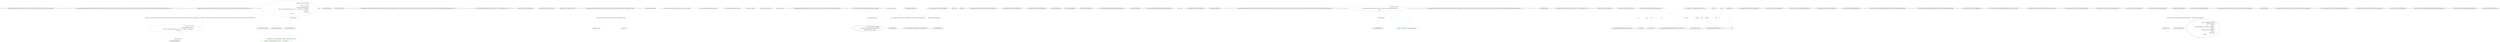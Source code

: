 digraph  {
m0_3 [cluster="System.Collections.Generic.IEnumerable<TSource>.Pairwise<TSource, TResult>(System.Func<TSource, TSource, TResult>)", file="Scalar.cs", label="Entry System.Collections.Generic.IEnumerable<TSource>.Pairwise<TSource, TResult>(System.Func<TSource, TSource, TResult>)", span="24-24"];
m0_11 [cluster="lambda expression", file="Scalar.cs", label="Entry lambda expression", span="18-19"];
m0_4 [cluster="lambda expression", file="Scalar.cs", label="Entry lambda expression", span="16-20"];
m0_5 [cluster="lambda expression", color=green, community=1, file="Scalar.cs", label="f.IsName() && s.IsValue()\r\n                            ? typeLookup(f.Text).Return(info =>\r\n                                    info.Item1 == DescriptorType.Scalar ? new[] { f, s } : new Token[] { }, new Token[] { })\r\n                                    : new Token[] { }", prediction=0, span="17-20"];
m0_6 [cluster="lambda expression", file="Scalar.cs", label="Exit lambda expression", span="16-20"];
m0_12 [cluster="lambda expression", color=green, community=0, file="Scalar.cs", label="info.Item1 == DescriptorType.Scalar ? new[] { f, s } : new Token[] { }", prediction=1, span="19-19"];
m0_13 [cluster="lambda expression", file="Scalar.cs", label="Exit lambda expression", span="18-19"];
m0_0 [cluster="CommandLine.Core.Scalar.Partition(System.Collections.Generic.IEnumerable<CommandLine.Core.Token>, System.Func<string, CommandLine.Infrastructure.Maybe<System.Tuple<CommandLine.Core.DescriptorType, CommandLine.Infrastructure.Maybe<int>>>>)", file="Scalar.cs", label="Entry CommandLine.Core.Scalar.Partition(System.Collections.Generic.IEnumerable<CommandLine.Core.Token>, System.Func<string, CommandLine.Infrastructure.Maybe<System.Tuple<CommandLine.Core.DescriptorType, CommandLine.Infrastructure.Maybe<int>>>>)", span="11-11"];
m0_1 [cluster="CommandLine.Core.Scalar.Partition(System.Collections.Generic.IEnumerable<CommandLine.Core.Token>, System.Func<string, CommandLine.Infrastructure.Maybe<System.Tuple<CommandLine.Core.DescriptorType, CommandLine.Infrastructure.Maybe<int>>>>)", color=green, community=1, file="Scalar.cs", label="return from tseq in tokens.Pairwise(\r\n                (f, s) =>\r\n                        f.IsName() && s.IsValue()\r\n                            ? typeLookup(f.Text).Return(info =>\r\n                                    info.Item1 == DescriptorType.Scalar ? new[] { f, s } : new Token[] { }, new Token[] { })\r\n                                    : new Token[] { })\r\n                   from t in tseq\r\n                   select t;", prediction=2, span="15-22"];
m0_2 [cluster="CommandLine.Core.Scalar.Partition(System.Collections.Generic.IEnumerable<CommandLine.Core.Token>, System.Func<string, CommandLine.Infrastructure.Maybe<System.Tuple<CommandLine.Core.DescriptorType, CommandLine.Infrastructure.Maybe<int>>>>)", file="Scalar.cs", label="Exit CommandLine.Core.Scalar.Partition(System.Collections.Generic.IEnumerable<CommandLine.Core.Token>, System.Func<string, CommandLine.Infrastructure.Maybe<System.Tuple<CommandLine.Core.DescriptorType, CommandLine.Infrastructure.Maybe<int>>>>)", span="11-11"];
m0_10 [cluster="CommandLine.Infrastructure.Maybe<T1>.Return<T1, T2>(System.Func<T1, T2>, T2)", file="Scalar.cs", label="Entry CommandLine.Infrastructure.Maybe<T1>.Return<T1, T2>(System.Func<T1, T2>, T2)", span="103-103"];
m0_7 [cluster="CommandLine.Core.Token.IsName()", file="Scalar.cs", label="Entry CommandLine.Core.Token.IsName()", span="72-72"];
m0_8 [cluster="CommandLine.Core.Token.IsValue()", file="Scalar.cs", label="Entry CommandLine.Core.Token.IsValue()", span="77-77"];
m0_9 [cluster="System.Func<T, TResult>.Invoke(T)", file="Scalar.cs", label="Entry System.Func<T, TResult>.Invoke(T)", span="0-0"];
m0_14 [file="Scalar.cs", label="System.Func<string, CommandLine.Infrastructure.Maybe<System.Tuple<CommandLine.Core.DescriptorType, CommandLine.Infrastructure.Maybe<int>>>>", span=""];
m0_15 [file="Scalar.cs", label="CommandLine.Core.Token", span=""];
m0_16 [file="Scalar.cs", label="CommandLine.Core.Token", span=""];
m1_0 [cluster="CommandLine.Text.Example.Example(string, System.Collections.Generic.IEnumerable<CommandLine.UnParserSettings>, object)", file="Sequence.cs", label="Entry CommandLine.Text.Example.Example(string, System.Collections.Generic.IEnumerable<CommandLine.UnParserSettings>, object)", span="16-16"];
m1_1 [cluster="CommandLine.Text.Example.Example(string, System.Collections.Generic.IEnumerable<CommandLine.UnParserSettings>, object)", color=green, community=0, file="Sequence.cs", label="string.IsNullOrEmpty(helpText)", prediction=3, span="18-18"];
m1_2 [cluster="CommandLine.Text.Example.Example(string, System.Collections.Generic.IEnumerable<CommandLine.UnParserSettings>, object)", color=green, community=0, file="Sequence.cs", label="throw new ArgumentException(''helpText can't be null or empty'', ''helpText'');", prediction=4, span="18-18"];
m1_3 [cluster="CommandLine.Text.Example.Example(string, System.Collections.Generic.IEnumerable<CommandLine.UnParserSettings>, object)", color=green, community=0, file="Sequence.cs", label="formatStyles == null", prediction=5, span="19-19"];
m1_4 [cluster="CommandLine.Text.Example.Example(string, System.Collections.Generic.IEnumerable<CommandLine.UnParserSettings>, object)", color=green, community=0, file="Sequence.cs", label="throw new ArgumentNullException(''formatStyles'');", prediction=6, span="19-19"];
m1_5 [cluster="CommandLine.Text.Example.Example(string, System.Collections.Generic.IEnumerable<CommandLine.UnParserSettings>, object)", color=green, community=0, file="Sequence.cs", label="sample == null", prediction=5, span="20-20"];
m1_6 [cluster="CommandLine.Text.Example.Example(string, System.Collections.Generic.IEnumerable<CommandLine.UnParserSettings>, object)", color=green, community=0, file="Sequence.cs", label="throw new ArgumentNullException(''sample'');", prediction=8, span="20-20"];
m1_7 [cluster="CommandLine.Text.Example.Example(string, System.Collections.Generic.IEnumerable<CommandLine.UnParserSettings>, object)", color=green, community=0, file="Sequence.cs", label="this.helpText = helpText", prediction=9, span="22-22"];
m1_8 [cluster="CommandLine.Text.Example.Example(string, System.Collections.Generic.IEnumerable<CommandLine.UnParserSettings>, object)", color=green, community=0, file="Sequence.cs", label="this.formatStyles = formatStyles", prediction=10, span="23-23"];
m1_9 [cluster="CommandLine.Text.Example.Example(string, System.Collections.Generic.IEnumerable<CommandLine.UnParserSettings>, object)", color=green, community=0, file="Sequence.cs", label="this.sample = sample", prediction=11, span="24-24"];
m1_10 [cluster="CommandLine.Text.Example.Example(string, System.Collections.Generic.IEnumerable<CommandLine.UnParserSettings>, object)", file="Sequence.cs", label="Exit CommandLine.Text.Example.Example(string, System.Collections.Generic.IEnumerable<CommandLine.UnParserSettings>, object)", span="16-16"];
m1_24 [cluster="CommandLine.Text.Example.Equals(CommandLine.Text.Example)", file="Sequence.cs", label="Entry CommandLine.Text.Example.Equals(CommandLine.Text.Example)", span="82-82"];
m1_32 [cluster="CommandLine.Text.Example.Equals(CommandLine.Text.Example)", file="Sequence.cs", label="return HelpText.Equals(other.HelpText)\r\n                && FormatStyles.SequenceEqual(other.FormatStyles)\r\n                && Sample.Equals(other.Sample);", span="89-91"];
m1_30 [cluster="CommandLine.Text.Example.Equals(CommandLine.Text.Example)", file="Sequence.cs", label="other == null", span="84-84"];
m1_31 [cluster="CommandLine.Text.Example.Equals(CommandLine.Text.Example)", file="Sequence.cs", label="return false;", span="86-86"];
m1_33 [cluster="CommandLine.Text.Example.Equals(CommandLine.Text.Example)", file="Sequence.cs", label="Exit CommandLine.Text.Example.Equals(CommandLine.Text.Example)", span="82-82"];
m1_26 [cluster="CommandLine.Text.Example.GetHashCode()", file="Sequence.cs", label="Entry CommandLine.Text.Example.GetHashCode()", span="72-72"];
m1_27 [cluster="CommandLine.Text.Example.GetHashCode()", file="Sequence.cs", label="return new { HelpText, FormatStyles, Sample }.GetHashCode();", span="74-74"];
m1_28 [cluster="CommandLine.Text.Example.GetHashCode()", file="Sequence.cs", label="Exit CommandLine.Text.Example.GetHashCode()", span="72-72"];
m1_25 [cluster="object.Equals(object)", file="Sequence.cs", label="Entry object.Equals(object)", span="0-0"];
m1_34 [cluster="string.Equals(string)", file="Sequence.cs", label="Entry string.Equals(string)", span="0-0"];
m1_11 [cluster="string.IsNullOrEmpty(string)", file="Sequence.cs", label="Entry string.IsNullOrEmpty(string)", span="0-0"];
m1_12 [cluster="System.ArgumentException.ArgumentException(string, string)", file="Sequence.cs", label="Entry System.ArgumentException.ArgumentException(string, string)", span="0-0"];
m1_35 [cluster="Unk.SequenceEqual", file="Sequence.cs", label="Entry Unk.SequenceEqual", span=""];
m1_13 [cluster="System.ArgumentNullException.ArgumentNullException(string)", file="Sequence.cs", label="Entry System.ArgumentNullException.ArgumentNullException(string)", span="0-0"];
m1_18 [cluster="CommandLine.Text.Example.Equals(object)", file="Sequence.cs", label="Entry CommandLine.Text.Example.Equals(object)", span="57-57"];
m1_19 [cluster="CommandLine.Text.Example.Equals(object)", color=green, community=0, file="Sequence.cs", label="var other = obj as Example", prediction=12, span="59-59"];
m1_20 [cluster="CommandLine.Text.Example.Equals(object)", color=green, community=0, file="Sequence.cs", label="other != null", prediction=13, span="60-60"];
m1_21 [cluster="CommandLine.Text.Example.Equals(object)", file="Sequence.cs", label="return Equals(other);", span="62-62"];
m1_22 [cluster="CommandLine.Text.Example.Equals(object)", file="Sequence.cs", label="return base.Equals(obj);", span="65-65"];
m1_23 [cluster="CommandLine.Text.Example.Equals(object)", file="Sequence.cs", label="Exit CommandLine.Text.Example.Equals(object)", span="57-57"];
m1_29 [cluster="object.GetHashCode()", file="Sequence.cs", label="Entry object.GetHashCode()", span="0-0"];
m1_41 [file="Sequence.cs", label="CommandLine.Text.Example", span=""];
m3_0 [cluster="CommandLine.Core.Switch.Partition(System.Collections.Generic.IEnumerable<CommandLine.Core.Token>, System.Func<string, CommandLine.Infrastructure.Maybe<System.Tuple<CommandLine.Core.DescriptorType, CommandLine.Infrastructure.Maybe<int>>>>)", file="Switch.cs", label="Entry CommandLine.Core.Switch.Partition(System.Collections.Generic.IEnumerable<CommandLine.Core.Token>, System.Func<string, CommandLine.Infrastructure.Maybe<System.Tuple<CommandLine.Core.DescriptorType, CommandLine.Infrastructure.Maybe<int>>>>)", span="11-11"];
m3_1 [cluster="CommandLine.Core.Switch.Partition(System.Collections.Generic.IEnumerable<CommandLine.Core.Token>, System.Func<string, CommandLine.Infrastructure.Maybe<System.Tuple<CommandLine.Core.DescriptorType, CommandLine.Infrastructure.Maybe<int>>>>)", color=green, community=1, file="Switch.cs", label="return from t in tokens\r\n                   where typeLookup(t.Text).Return(info => t.IsName() && info.Item1 == DescriptorType.Boolean, false)\r\n                   select t;", prediction=14, span="15-17"];
m3_2 [cluster="CommandLine.Core.Switch.Partition(System.Collections.Generic.IEnumerable<CommandLine.Core.Token>, System.Func<string, CommandLine.Infrastructure.Maybe<System.Tuple<CommandLine.Core.DescriptorType, CommandLine.Infrastructure.Maybe<int>>>>)", file="Switch.cs", label="Exit CommandLine.Core.Switch.Partition(System.Collections.Generic.IEnumerable<CommandLine.Core.Token>, System.Func<string, CommandLine.Infrastructure.Maybe<System.Tuple<CommandLine.Core.DescriptorType, CommandLine.Infrastructure.Maybe<int>>>>)", span="11-11"];
m3_5 [cluster="lambda expression", file="Switch.cs", label="Entry lambda expression", span="16-16"];
m3_6 [cluster="lambda expression", color=green, community=0, file="Switch.cs", label="t.IsName() && info.Item1 == DescriptorType.Boolean", prediction=14, span="16-16"];
m3_7 [cluster="lambda expression", file="Switch.cs", label="Exit lambda expression", span="16-16"];
m3_4 [cluster="CommandLine.Infrastructure.Maybe<T1>.Return<T1, T2>(System.Func<T1, T2>, T2)", file="Switch.cs", label="Entry CommandLine.Infrastructure.Maybe<T1>.Return<T1, T2>(System.Func<T1, T2>, T2)", span="103-103"];
m3_8 [cluster="CommandLine.Core.Token.IsName()", file="Switch.cs", label="Entry CommandLine.Core.Token.IsName()", span="72-72"];
m3_3 [cluster="System.Func<T, TResult>.Invoke(T)", file="Switch.cs", label="Entry System.Func<T, TResult>.Invoke(T)", span="0-0"];
m3_9 [file="Switch.cs", label=t, span=""];
m4_34 [cluster="CommandLine.Text.CopyrightInfo.FormatYears(int[])", file="TokenPartitioner.cs", label="Entry CommandLine.Text.CopyrightInfo.FormatYears(int[])", span="161-161"];
m4_36 [cluster="CommandLine.Text.CopyrightInfo.FormatYears(int[])", file="TokenPartitioner.cs", label="years.Length == 1", span="163-163"];
m4_37 [cluster="CommandLine.Text.CopyrightInfo.FormatYears(int[])", file="TokenPartitioner.cs", label="return years[0].ToString(CultureInfo.InvariantCulture);", span="165-165"];
m4_38 [cluster="CommandLine.Text.CopyrightInfo.FormatYears(int[])", file="TokenPartitioner.cs", label="var yearsPart = new StringBuilder(years.Length * 6)", span="168-168"];
m4_40 [cluster="CommandLine.Text.CopyrightInfo.FormatYears(int[])", file="TokenPartitioner.cs", label="i < years.Length", span="169-169"];
m4_41 [cluster="CommandLine.Text.CopyrightInfo.FormatYears(int[])", file="TokenPartitioner.cs", label="yearsPart.Append(years[i].ToString(CultureInfo.InvariantCulture))", span="171-171"];
m4_43 [cluster="CommandLine.Text.CopyrightInfo.FormatYears(int[])", file="TokenPartitioner.cs", label="next < years.Length", span="173-173"];
m4_44 [cluster="CommandLine.Text.CopyrightInfo.FormatYears(int[])", file="TokenPartitioner.cs", label="yearsPart.Append(years[next] - years[i] > 1 ? '' - '' : '', '')", span="175-175"];
m4_39 [cluster="CommandLine.Text.CopyrightInfo.FormatYears(int[])", file="TokenPartitioner.cs", label="int i = 0", span="169-169"];
m4_46 [cluster="CommandLine.Text.CopyrightInfo.FormatYears(int[])", file="TokenPartitioner.cs", label="return yearsPart.ToString();", span="179-179"];
m4_42 [cluster="CommandLine.Text.CopyrightInfo.FormatYears(int[])", file="TokenPartitioner.cs", label="int next = i + 1", span="172-172"];
m4_45 [cluster="CommandLine.Text.CopyrightInfo.FormatYears(int[])", file="TokenPartitioner.cs", label="i++", span="169-169"];
m4_47 [cluster="CommandLine.Text.CopyrightInfo.FormatYears(int[])", file="TokenPartitioner.cs", label="Exit CommandLine.Text.CopyrightInfo.FormatYears(int[])", span="161-161"];
m4_33 [cluster="System.Text.StringBuilder.Append(char)", file="TokenPartitioner.cs", label="Entry System.Text.StringBuilder.Append(char)", span="0-0"];
m4_18 [cluster="CommandLine.Text.CopyrightInfo.CopyrightInfo()", file="TokenPartitioner.cs", label="Entry CommandLine.Text.CopyrightInfo.CopyrightInfo()", span="74-74"];
m4_19 [cluster="CommandLine.Text.CopyrightInfo.CopyrightInfo()", file="TokenPartitioner.cs", label="Exit CommandLine.Text.CopyrightInfo.CopyrightInfo()", span="74-74"];
m4_32 [cluster="System.Text.StringBuilder.Append(string)", file="TokenPartitioner.cs", label="Entry System.Text.StringBuilder.Append(string)", span="0-0"];
m4_20 [cluster="CommandLine.Text.CopyrightInfo.CopyrightInfo(System.Reflection.AssemblyCopyrightAttribute)", file="TokenPartitioner.cs", label="Entry CommandLine.Text.CopyrightInfo.CopyrightInfo(System.Reflection.AssemblyCopyrightAttribute)", span="83-83"];
m4_22 [cluster="CommandLine.Text.CopyrightInfo.CopyrightInfo(System.Reflection.AssemblyCopyrightAttribute)", file="TokenPartitioner.cs", label="Exit CommandLine.Text.CopyrightInfo.CopyrightInfo(System.Reflection.AssemblyCopyrightAttribute)", span="83-83"];
m4_31 [cluster="System.Text.StringBuilder.StringBuilder(int)", file="TokenPartitioner.cs", label="Entry System.Text.StringBuilder.StringBuilder(int)", span="0-0"];
m4_4 [cluster="CommandLine.Text.CopyrightInfo.CopyrightInfo(bool, string, params int[])", file="TokenPartitioner.cs", label="Entry CommandLine.Text.CopyrightInfo.CopyrightInfo(bool, string, params int[])", span="59-59"];
m4_14 [cluster="CommandLine.Text.CopyrightInfo.CopyrightInfo(bool, string, params int[])", file="TokenPartitioner.cs", label="Exit CommandLine.Text.CopyrightInfo.CopyrightInfo(bool, string, params int[])", span="59-59"];
m4_0 [cluster="CommandLine.Text.CopyrightInfo.CopyrightInfo(string, int)", file="TokenPartitioner.cs", label="Entry CommandLine.Text.CopyrightInfo.CopyrightInfo(string, int)", span="32-32"];
m4_1 [cluster="CommandLine.Text.CopyrightInfo.CopyrightInfo(string, int)", file="TokenPartitioner.cs", label="Exit CommandLine.Text.CopyrightInfo.CopyrightInfo(string, int)", span="32-32"];
m4_48 [cluster="int.ToString(System.IFormatProvider)", file="TokenPartitioner.cs", label="Entry int.ToString(System.IFormatProvider)", span="0-0"];
m4_26 [cluster="CommandLine.Text.CopyrightInfo.ToString()", file="TokenPartitioner.cs", label="Entry CommandLine.Text.CopyrightInfo.ToString()", span="137-137"];
m4_27 [cluster="CommandLine.Text.CopyrightInfo.ToString()", file="TokenPartitioner.cs", label="attribute != null", span="139-139"];
m4_28 [cluster="CommandLine.Text.CopyrightInfo.ToString()", file="TokenPartitioner.cs", label="return attribute.Copyright;", span="141-141"];
m4_29 [cluster="CommandLine.Text.CopyrightInfo.ToString()", file="TokenPartitioner.cs", label="return new StringBuilder(builderSize)\r\n                .Append(CopyrightWord)\r\n                .Append(' ')\r\n                .Append(isSymbolUpper ? SymbolUpper : SymbolLower)\r\n                .Append(' ')\r\n                .Append(FormatYears(copyrightYears))\r\n                .Append(' ')\r\n                .Append(author)\r\n                .ToString();", span="144-152"];
m4_30 [cluster="CommandLine.Text.CopyrightInfo.ToString()", file="TokenPartitioner.cs", label="Exit CommandLine.Text.CopyrightInfo.ToString()", span="137-137"];
m4_23 [cluster="CommandLine.Text.CopyrightInfo.implicit operator string(CommandLine.Text.CopyrightInfo)", file="TokenPartitioner.cs", label="Entry CommandLine.Text.CopyrightInfo.implicit operator string(CommandLine.Text.CopyrightInfo)", span="128-128"];
m4_24 [cluster="CommandLine.Text.CopyrightInfo.implicit operator string(CommandLine.Text.CopyrightInfo)", file="TokenPartitioner.cs", label="return info.ToString();", span="130-130"];
m4_25 [cluster="CommandLine.Text.CopyrightInfo.implicit operator string(CommandLine.Text.CopyrightInfo)", file="TokenPartitioner.cs", label="Exit CommandLine.Text.CopyrightInfo.implicit operator string(CommandLine.Text.CopyrightInfo)", span="128-128"];
m4_2 [cluster="CommandLine.Text.CopyrightInfo.CopyrightInfo(string, params int[])", file="TokenPartitioner.cs", label="Entry CommandLine.Text.CopyrightInfo.CopyrightInfo(string, params int[])", span="45-45"];
m4_3 [cluster="CommandLine.Text.CopyrightInfo.CopyrightInfo(string, params int[])", file="TokenPartitioner.cs", label="Exit CommandLine.Text.CopyrightInfo.CopyrightInfo(string, params int[])", span="45-45"];
m4_35 [cluster="System.Text.StringBuilder.ToString()", file="TokenPartitioner.cs", label="Entry System.Text.StringBuilder.ToString()", span="0-0"];
m4_17 [cluster="System.ArgumentOutOfRangeException.ArgumentOutOfRangeException(string)", file="TokenPartitioner.cs", label="Entry System.ArgumentOutOfRangeException.ArgumentOutOfRangeException(string)", span="0-0"];
m4_16 [cluster="System.ArgumentException.ArgumentException(string)", file="TokenPartitioner.cs", label="Entry System.ArgumentException.ArgumentException(string)", span="0-0"];
m4_15 [cluster="string.IsNullOrWhiteSpace(string)", file="TokenPartitioner.cs", label="Entry string.IsNullOrWhiteSpace(string)", span="0-0"];
m4_49 [file="TokenPartitioner.cs", label="CommandLine.Text.CopyrightInfo", span=""];
m0_4 -> m0_12  [color=green, key=1, label="CommandLine.Core.Token", style=dashed];
m0_5 -> m0_11  [color=green, key=1, label="lambda expression", style=dashed];
m0_0 -> m0_5  [color=green, key=1, label="System.Func<string, CommandLine.Infrastructure.Maybe<System.Tuple<CommandLine.Core.DescriptorType, CommandLine.Infrastructure.Maybe<int>>>>", style=dashed];
m0_1 -> m0_1  [color=green, key=1, label=tseq, style=dashed];
m0_1 -> m0_4  [color=green, key=1, label="lambda expression", style=dashed];
m0_14 -> m0_5  [color=green, key=1, label="System.Func<string, CommandLine.Infrastructure.Maybe<System.Tuple<CommandLine.Core.DescriptorType, CommandLine.Infrastructure.Maybe<int>>>>", style=dashed];
m0_15 -> m0_12  [color=green, key=1, label="CommandLine.Core.Token", style=dashed];
m0_16 -> m0_12  [color=green, key=1, label="CommandLine.Core.Token", style=dashed];
m1_0 -> m1_3  [color=green, key=1, label="System.Collections.Generic.IEnumerable<CommandLine.UnParserSettings>", style=dashed];
m1_0 -> m1_5  [color=green, key=1, label=object, style=dashed];
m1_24 -> m1_32  [color=darkseagreen4, key=1, label="CommandLine.Text.Example", style=dashed];
m1_18 -> m1_22  [color=darkseagreen4, key=1, label=object, style=dashed];
m1_19 -> m1_21  [color=green, key=1, label=other, style=dashed];
m1_41 -> m1_21  [color=darkseagreen4, key=1, label="CommandLine.Text.Example", style=dashed];
m1_41 -> m1_22  [color=darkseagreen4, key=1, label="CommandLine.Text.Example", style=dashed];
m1_41 -> m1_27  [color=darkseagreen4, key=1, label="CommandLine.Text.Example", style=dashed];
m1_41 -> m1_32  [color=darkseagreen4, key=1, label="CommandLine.Text.Example", style=dashed];
m3_1 -> m3_1  [color=green, key=1, label=t, style=dashed];
m3_1 -> m3_5  [color=green, key=1, label="lambda expression", style=dashed];
m3_1 -> m3_6  [color=green, key=1, label=t, style=dashed];
m3_9 -> m3_6  [color=green, key=1, label=t, style=dashed];
m4_34 -> m4_37  [color=darkseagreen4, key=1, label="int[]", style=dashed];
m4_34 -> m4_40  [color=darkseagreen4, key=1, label="int[]", style=dashed];
m4_34 -> m4_41  [color=darkseagreen4, key=1, label="int[]", style=dashed];
m4_34 -> m4_43  [color=darkseagreen4, key=1, label="int[]", style=dashed];
m4_34 -> m4_44  [color=darkseagreen4, key=1, label="int[]", style=dashed];
m4_38 -> m4_41  [color=darkseagreen4, key=1, label=yearsPart, style=dashed];
m4_38 -> m4_44  [color=darkseagreen4, key=1, label=yearsPart, style=dashed];
m4_38 -> m4_46  [color=darkseagreen4, key=1, label=yearsPart, style=dashed];
m4_39 -> m4_41  [color=darkseagreen4, key=1, label=i, style=dashed];
m4_39 -> m4_44  [color=darkseagreen4, key=1, label=i, style=dashed];
m4_39 -> m4_45  [color=darkseagreen4, key=1, label=i, style=dashed];
m4_42 -> m4_44  [color=darkseagreen4, key=1, label=next, style=dashed];
m4_45 -> m4_45  [color=darkseagreen4, key=1, label=i, style=dashed];
m4_49 -> m4_27  [color=darkseagreen4, key=1, label="CommandLine.Text.CopyrightInfo", style=dashed];
m4_49 -> m4_28  [color=darkseagreen4, key=1, label="CommandLine.Text.CopyrightInfo", style=dashed];
m4_49 -> m4_29  [color=darkseagreen4, key=1, label="CommandLine.Text.CopyrightInfo", style=dashed];
}
